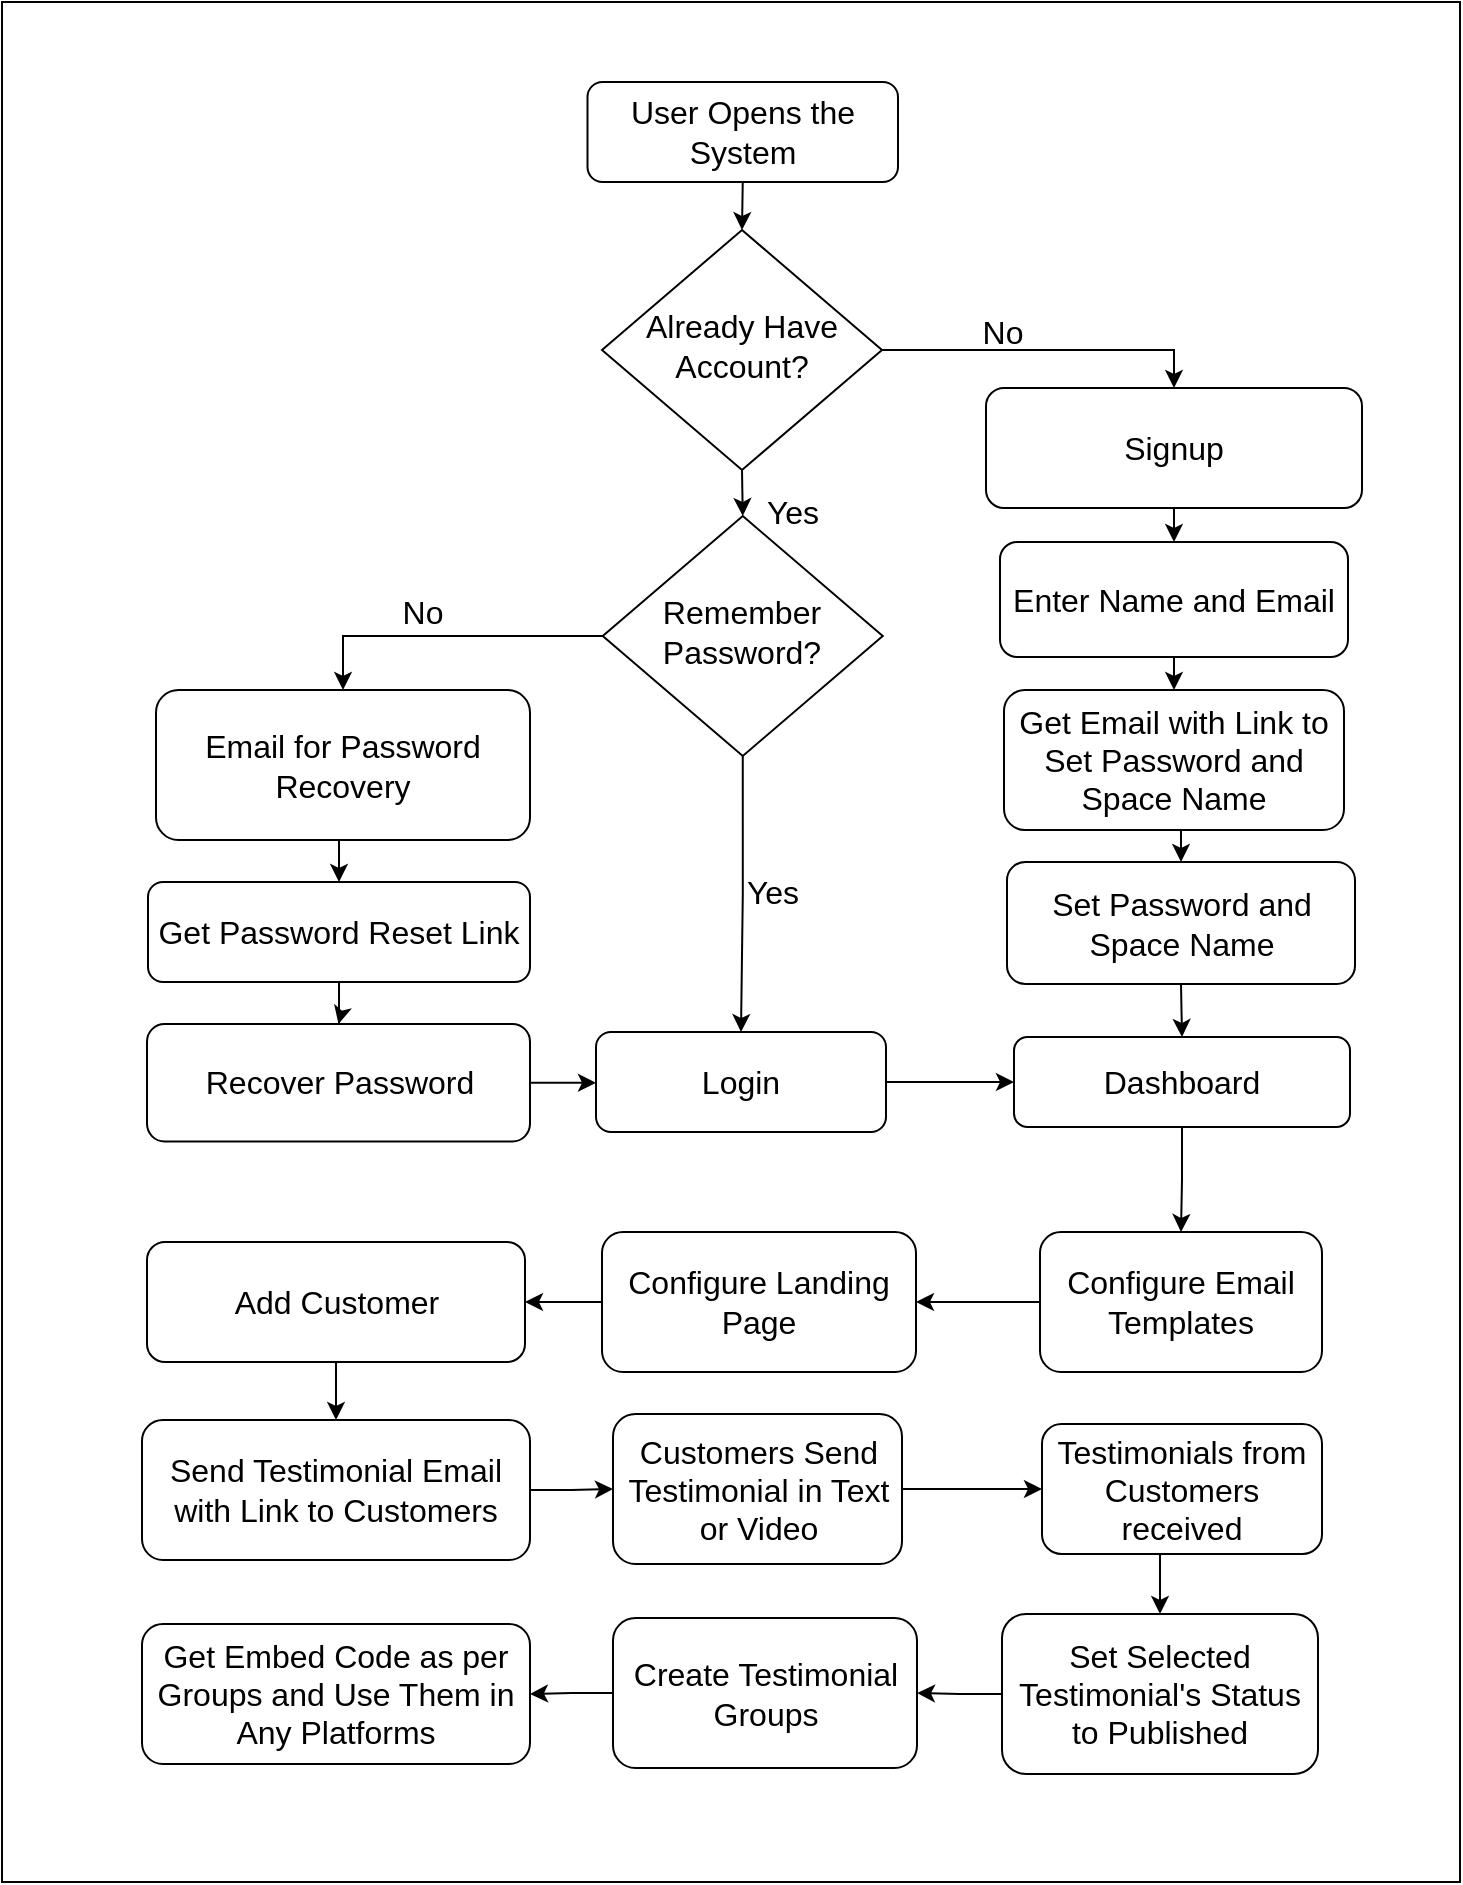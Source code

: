 <mxfile version="20.6.0" type="github">
  <diagram id="C5RBs43oDa-KdzZeNtuy" name="Page-1">
    <mxGraphModel dx="1787" dy="1718" grid="1" gridSize="10" guides="1" tooltips="1" connect="1" arrows="1" fold="1" page="1" pageScale="1" pageWidth="827" pageHeight="1169" math="0" shadow="0">
      <root>
        <mxCell id="WIyWlLk6GJQsqaUBKTNV-0" />
        <mxCell id="WIyWlLk6GJQsqaUBKTNV-1" parent="WIyWlLk6GJQsqaUBKTNV-0" />
        <mxCell id="RZ5qS3__V9IMr34pqo4k-74" value="" style="rounded=0;strokeWidth=1;fontSize=16;labelBorderColor=none;fontColor=none;noLabel=1;textOpacity=0;" vertex="1" parent="WIyWlLk6GJQsqaUBKTNV-1">
          <mxGeometry x="-40" y="-80" width="729" height="940" as="geometry" />
        </mxCell>
        <mxCell id="RZ5qS3__V9IMr34pqo4k-87" style="edgeStyle=orthogonalEdgeStyle;rounded=0;orthogonalLoop=1;jettySize=auto;html=1;exitX=0.5;exitY=1;exitDx=0;exitDy=0;entryX=0.5;entryY=0;entryDx=0;entryDy=0;strokeWidth=1;fontSize=16;fontColor=none;" edge="1" parent="WIyWlLk6GJQsqaUBKTNV-1" source="WIyWlLk6GJQsqaUBKTNV-6" target="RZ5qS3__V9IMr34pqo4k-76">
          <mxGeometry relative="1" as="geometry" />
        </mxCell>
        <mxCell id="RZ5qS3__V9IMr34pqo4k-95" style="edgeStyle=orthogonalEdgeStyle;rounded=0;orthogonalLoop=1;jettySize=auto;html=1;exitX=1;exitY=0.5;exitDx=0;exitDy=0;entryX=0.5;entryY=0;entryDx=0;entryDy=0;strokeWidth=1;fontSize=16;fontColor=none;" edge="1" parent="WIyWlLk6GJQsqaUBKTNV-1" source="WIyWlLk6GJQsqaUBKTNV-6" target="WIyWlLk6GJQsqaUBKTNV-7">
          <mxGeometry relative="1" as="geometry">
            <Array as="points">
              <mxPoint x="546" y="94" />
            </Array>
          </mxGeometry>
        </mxCell>
        <mxCell id="WIyWlLk6GJQsqaUBKTNV-6" value="Already Have Account?" style="rhombus;whiteSpace=wrap;html=1;shadow=0;fontFamily=Helvetica;fontSize=16;align=center;strokeWidth=1;spacing=6;spacingTop=-4;" parent="WIyWlLk6GJQsqaUBKTNV-1" vertex="1">
          <mxGeometry x="260" y="34" width="140" height="120" as="geometry" />
        </mxCell>
        <mxCell id="RZ5qS3__V9IMr34pqo4k-30" style="edgeStyle=orthogonalEdgeStyle;rounded=0;orthogonalLoop=1;jettySize=auto;html=1;exitX=0.5;exitY=1;exitDx=0;exitDy=0;entryX=0.5;entryY=0;entryDx=0;entryDy=0;strokeWidth=1;fontSize=16;" edge="1" parent="WIyWlLk6GJQsqaUBKTNV-1" source="WIyWlLk6GJQsqaUBKTNV-7" target="RZ5qS3__V9IMr34pqo4k-28">
          <mxGeometry relative="1" as="geometry" />
        </mxCell>
        <mxCell id="WIyWlLk6GJQsqaUBKTNV-7" value="Signup " style="rounded=1;whiteSpace=wrap;html=1;fontSize=16;glass=0;strokeWidth=1;shadow=0;" parent="WIyWlLk6GJQsqaUBKTNV-1" vertex="1">
          <mxGeometry x="452" y="113" width="188" height="60" as="geometry" />
        </mxCell>
        <mxCell id="RZ5qS3__V9IMr34pqo4k-73" style="edgeStyle=orthogonalEdgeStyle;rounded=0;orthogonalLoop=1;jettySize=auto;html=1;exitX=0.5;exitY=1;exitDx=0;exitDy=0;entryX=0.5;entryY=0;entryDx=0;entryDy=0;strokeWidth=1;fontSize=16;" edge="1" parent="WIyWlLk6GJQsqaUBKTNV-1" source="RZ5qS3__V9IMr34pqo4k-0" target="WIyWlLk6GJQsqaUBKTNV-6">
          <mxGeometry relative="1" as="geometry" />
        </mxCell>
        <mxCell id="RZ5qS3__V9IMr34pqo4k-0" value="User Opens the System" style="rounded=1;whiteSpace=wrap;html=1;fontSize=16;glass=0;strokeWidth=1;shadow=0;" vertex="1" parent="WIyWlLk6GJQsqaUBKTNV-1">
          <mxGeometry x="252.75" y="-40" width="155.25" height="50" as="geometry" />
        </mxCell>
        <mxCell id="RZ5qS3__V9IMr34pqo4k-4" value="&lt;div style=&quot;font-size: 16px;&quot;&gt;No&lt;/div&gt;" style="text;html=1;align=center;verticalAlign=middle;resizable=0;points=[];autosize=1;strokeColor=none;fillColor=none;strokeWidth=1;fontSize=16;" vertex="1" parent="WIyWlLk6GJQsqaUBKTNV-1">
          <mxGeometry x="440" y="70" width="40" height="30" as="geometry" />
        </mxCell>
        <mxCell id="RZ5qS3__V9IMr34pqo4k-26" style="edgeStyle=orthogonalEdgeStyle;rounded=0;orthogonalLoop=1;jettySize=auto;html=1;exitX=1;exitY=0.5;exitDx=0;exitDy=0;entryX=0;entryY=0.5;entryDx=0;entryDy=0;strokeWidth=1;fontSize=16;" edge="1" parent="WIyWlLk6GJQsqaUBKTNV-1" source="RZ5qS3__V9IMr34pqo4k-8" target="RZ5qS3__V9IMr34pqo4k-23">
          <mxGeometry relative="1" as="geometry" />
        </mxCell>
        <mxCell id="RZ5qS3__V9IMr34pqo4k-8" value="Login " style="rounded=1;whiteSpace=wrap;html=1;strokeWidth=1;fontSize=16;" vertex="1" parent="WIyWlLk6GJQsqaUBKTNV-1">
          <mxGeometry x="257" y="435" width="145" height="50" as="geometry" />
        </mxCell>
        <mxCell id="RZ5qS3__V9IMr34pqo4k-9" value="Yes" style="text;html=1;align=center;verticalAlign=middle;resizable=0;points=[];autosize=1;strokeColor=none;fillColor=none;strokeWidth=1;fontSize=16;" vertex="1" parent="WIyWlLk6GJQsqaUBKTNV-1">
          <mxGeometry x="330" y="160" width="50" height="30" as="geometry" />
        </mxCell>
        <mxCell id="RZ5qS3__V9IMr34pqo4k-72" style="edgeStyle=orthogonalEdgeStyle;rounded=0;orthogonalLoop=1;jettySize=auto;html=1;exitX=0.5;exitY=1;exitDx=0;exitDy=0;entryX=0.5;entryY=0;entryDx=0;entryDy=0;strokeWidth=1;fontSize=16;" edge="1" parent="WIyWlLk6GJQsqaUBKTNV-1" source="RZ5qS3__V9IMr34pqo4k-10" target="RZ5qS3__V9IMr34pqo4k-12">
          <mxGeometry relative="1" as="geometry" />
        </mxCell>
        <mxCell id="RZ5qS3__V9IMr34pqo4k-10" value="Email for Password Recovery" style="rounded=1;whiteSpace=wrap;html=1;fontSize=16;glass=0;strokeWidth=1;shadow=0;" vertex="1" parent="WIyWlLk6GJQsqaUBKTNV-1">
          <mxGeometry x="37" y="264" width="187" height="75" as="geometry" />
        </mxCell>
        <mxCell id="RZ5qS3__V9IMr34pqo4k-16" style="edgeStyle=orthogonalEdgeStyle;rounded=0;orthogonalLoop=1;jettySize=auto;html=1;entryX=0.5;entryY=0;entryDx=0;entryDy=0;strokeWidth=1;fontSize=16;" edge="1" parent="WIyWlLk6GJQsqaUBKTNV-1" source="RZ5qS3__V9IMr34pqo4k-12" target="RZ5qS3__V9IMr34pqo4k-13">
          <mxGeometry relative="1" as="geometry" />
        </mxCell>
        <mxCell id="RZ5qS3__V9IMr34pqo4k-12" value="Get Password Reset Link" style="rounded=1;whiteSpace=wrap;html=1;fontSize=16;glass=0;strokeWidth=1;shadow=0;" vertex="1" parent="WIyWlLk6GJQsqaUBKTNV-1">
          <mxGeometry x="33" y="360" width="191" height="50" as="geometry" />
        </mxCell>
        <mxCell id="RZ5qS3__V9IMr34pqo4k-71" style="edgeStyle=orthogonalEdgeStyle;rounded=0;orthogonalLoop=1;jettySize=auto;html=1;exitX=1;exitY=0.5;exitDx=0;exitDy=0;entryX=0;entryY=0.5;entryDx=0;entryDy=0;strokeWidth=1;fontSize=16;" edge="1" parent="WIyWlLk6GJQsqaUBKTNV-1" source="RZ5qS3__V9IMr34pqo4k-13" target="RZ5qS3__V9IMr34pqo4k-8">
          <mxGeometry relative="1" as="geometry" />
        </mxCell>
        <mxCell id="RZ5qS3__V9IMr34pqo4k-13" value="Recover Password" style="rounded=1;whiteSpace=wrap;html=1;fontSize=16;glass=0;strokeWidth=1;shadow=0;" vertex="1" parent="WIyWlLk6GJQsqaUBKTNV-1">
          <mxGeometry x="32.5" y="431" width="191.5" height="58.75" as="geometry" />
        </mxCell>
        <mxCell id="RZ5qS3__V9IMr34pqo4k-53" style="edgeStyle=orthogonalEdgeStyle;rounded=0;orthogonalLoop=1;jettySize=auto;html=1;exitX=0.5;exitY=1;exitDx=0;exitDy=0;entryX=0.5;entryY=0;entryDx=0;entryDy=0;strokeWidth=1;fontSize=16;" edge="1" parent="WIyWlLk6GJQsqaUBKTNV-1" source="RZ5qS3__V9IMr34pqo4k-23" target="RZ5qS3__V9IMr34pqo4k-33">
          <mxGeometry relative="1" as="geometry" />
        </mxCell>
        <mxCell id="RZ5qS3__V9IMr34pqo4k-23" value="Dashboard" style="rounded=1;whiteSpace=wrap;html=1;fontSize=16;glass=0;strokeWidth=1;shadow=0;" vertex="1" parent="WIyWlLk6GJQsqaUBKTNV-1">
          <mxGeometry x="466" y="437.5" width="168" height="45" as="geometry" />
        </mxCell>
        <mxCell id="RZ5qS3__V9IMr34pqo4k-31" style="edgeStyle=orthogonalEdgeStyle;rounded=0;orthogonalLoop=1;jettySize=auto;html=1;exitX=0.5;exitY=1;exitDx=0;exitDy=0;entryX=0.5;entryY=0;entryDx=0;entryDy=0;strokeWidth=1;fontSize=16;" edge="1" parent="WIyWlLk6GJQsqaUBKTNV-1" source="RZ5qS3__V9IMr34pqo4k-28" target="RZ5qS3__V9IMr34pqo4k-29">
          <mxGeometry relative="1" as="geometry" />
        </mxCell>
        <mxCell id="RZ5qS3__V9IMr34pqo4k-28" value="Enter Name and Email " style="rounded=1;whiteSpace=wrap;html=1;fontSize=16;glass=0;strokeWidth=1;shadow=0;" vertex="1" parent="WIyWlLk6GJQsqaUBKTNV-1">
          <mxGeometry x="459" y="190" width="174" height="57.5" as="geometry" />
        </mxCell>
        <mxCell id="RZ5qS3__V9IMr34pqo4k-96" style="edgeStyle=orthogonalEdgeStyle;rounded=0;orthogonalLoop=1;jettySize=auto;html=1;exitX=0.5;exitY=1;exitDx=0;exitDy=0;entryX=0.5;entryY=0;entryDx=0;entryDy=0;strokeWidth=1;fontSize=16;fontColor=none;" edge="1" parent="WIyWlLk6GJQsqaUBKTNV-1" source="RZ5qS3__V9IMr34pqo4k-29" target="RZ5qS3__V9IMr34pqo4k-94">
          <mxGeometry relative="1" as="geometry" />
        </mxCell>
        <mxCell id="RZ5qS3__V9IMr34pqo4k-29" value="Get Email with Link to Set Password and Space Name" style="rounded=1;whiteSpace=wrap;html=1;fontSize=16;glass=0;strokeWidth=1;shadow=0;" vertex="1" parent="WIyWlLk6GJQsqaUBKTNV-1">
          <mxGeometry x="461" y="264" width="170" height="70" as="geometry" />
        </mxCell>
        <mxCell id="RZ5qS3__V9IMr34pqo4k-50" style="edgeStyle=orthogonalEdgeStyle;rounded=0;orthogonalLoop=1;jettySize=auto;html=1;exitX=0;exitY=0.5;exitDx=0;exitDy=0;entryX=1;entryY=0.5;entryDx=0;entryDy=0;strokeWidth=1;fontSize=16;" edge="1" parent="WIyWlLk6GJQsqaUBKTNV-1" source="RZ5qS3__V9IMr34pqo4k-33" target="RZ5qS3__V9IMr34pqo4k-35">
          <mxGeometry relative="1" as="geometry" />
        </mxCell>
        <mxCell id="RZ5qS3__V9IMr34pqo4k-33" value="Configure Email Templates" style="rounded=1;whiteSpace=wrap;html=1;fontSize=16;glass=0;strokeWidth=1;shadow=0;" vertex="1" parent="WIyWlLk6GJQsqaUBKTNV-1">
          <mxGeometry x="479" y="535" width="141" height="70" as="geometry" />
        </mxCell>
        <mxCell id="RZ5qS3__V9IMr34pqo4k-51" style="edgeStyle=orthogonalEdgeStyle;rounded=0;orthogonalLoop=1;jettySize=auto;html=1;exitX=0;exitY=0.5;exitDx=0;exitDy=0;entryX=1;entryY=0.5;entryDx=0;entryDy=0;strokeWidth=1;fontSize=16;" edge="1" parent="WIyWlLk6GJQsqaUBKTNV-1" source="RZ5qS3__V9IMr34pqo4k-35" target="RZ5qS3__V9IMr34pqo4k-37">
          <mxGeometry relative="1" as="geometry" />
        </mxCell>
        <mxCell id="RZ5qS3__V9IMr34pqo4k-35" value="Configure Landing Page" style="rounded=1;whiteSpace=wrap;html=1;fontSize=16;glass=0;strokeWidth=1;shadow=0;" vertex="1" parent="WIyWlLk6GJQsqaUBKTNV-1">
          <mxGeometry x="260" y="535" width="157" height="70" as="geometry" />
        </mxCell>
        <mxCell id="RZ5qS3__V9IMr34pqo4k-57" style="edgeStyle=orthogonalEdgeStyle;rounded=0;orthogonalLoop=1;jettySize=auto;html=1;exitX=0.5;exitY=1;exitDx=0;exitDy=0;entryX=0.5;entryY=0;entryDx=0;entryDy=0;strokeWidth=1;fontSize=16;" edge="1" parent="WIyWlLk6GJQsqaUBKTNV-1" source="RZ5qS3__V9IMr34pqo4k-37" target="RZ5qS3__V9IMr34pqo4k-43">
          <mxGeometry relative="1" as="geometry" />
        </mxCell>
        <mxCell id="RZ5qS3__V9IMr34pqo4k-37" value="Add Customer" style="rounded=1;whiteSpace=wrap;html=1;fontSize=16;glass=0;strokeWidth=1;shadow=0;" vertex="1" parent="WIyWlLk6GJQsqaUBKTNV-1">
          <mxGeometry x="32.5" y="540" width="189" height="60" as="geometry" />
        </mxCell>
        <mxCell id="RZ5qS3__V9IMr34pqo4k-58" style="edgeStyle=orthogonalEdgeStyle;rounded=0;orthogonalLoop=1;jettySize=auto;html=1;exitX=1;exitY=0.5;exitDx=0;exitDy=0;entryX=0;entryY=0.5;entryDx=0;entryDy=0;strokeWidth=1;fontSize=16;" edge="1" parent="WIyWlLk6GJQsqaUBKTNV-1" source="RZ5qS3__V9IMr34pqo4k-43" target="RZ5qS3__V9IMr34pqo4k-44">
          <mxGeometry relative="1" as="geometry" />
        </mxCell>
        <mxCell id="RZ5qS3__V9IMr34pqo4k-43" value="Send Testimonial Email with Link to Customers" style="rounded=1;whiteSpace=wrap;html=1;fontSize=16;glass=0;strokeWidth=1;shadow=0;" vertex="1" parent="WIyWlLk6GJQsqaUBKTNV-1">
          <mxGeometry x="30" y="629" width="194" height="70" as="geometry" />
        </mxCell>
        <mxCell id="RZ5qS3__V9IMr34pqo4k-61" style="edgeStyle=orthogonalEdgeStyle;rounded=0;orthogonalLoop=1;jettySize=auto;html=1;exitX=1;exitY=0.5;exitDx=0;exitDy=0;entryX=0;entryY=0.5;entryDx=0;entryDy=0;strokeWidth=1;fontSize=16;" edge="1" parent="WIyWlLk6GJQsqaUBKTNV-1" source="RZ5qS3__V9IMr34pqo4k-44" target="RZ5qS3__V9IMr34pqo4k-45">
          <mxGeometry relative="1" as="geometry" />
        </mxCell>
        <mxCell id="RZ5qS3__V9IMr34pqo4k-44" value="Customers Send Testimonial in Text or Video" style="rounded=1;whiteSpace=wrap;html=1;fontSize=16;glass=0;strokeWidth=1;shadow=0;" vertex="1" parent="WIyWlLk6GJQsqaUBKTNV-1">
          <mxGeometry x="265.5" y="626" width="144.5" height="75" as="geometry" />
        </mxCell>
        <mxCell id="RZ5qS3__V9IMr34pqo4k-62" style="edgeStyle=orthogonalEdgeStyle;rounded=0;orthogonalLoop=1;jettySize=auto;html=1;exitX=0.5;exitY=1;exitDx=0;exitDy=0;entryX=0.5;entryY=0;entryDx=0;entryDy=0;strokeWidth=1;fontSize=16;" edge="1" parent="WIyWlLk6GJQsqaUBKTNV-1" source="RZ5qS3__V9IMr34pqo4k-45" target="RZ5qS3__V9IMr34pqo4k-46">
          <mxGeometry relative="1" as="geometry" />
        </mxCell>
        <mxCell id="RZ5qS3__V9IMr34pqo4k-45" value="Testimonials from Customers received" style="rounded=1;whiteSpace=wrap;html=1;fontSize=16;glass=0;strokeWidth=1;shadow=0;" vertex="1" parent="WIyWlLk6GJQsqaUBKTNV-1">
          <mxGeometry x="480" y="631" width="140" height="65" as="geometry" />
        </mxCell>
        <mxCell id="RZ5qS3__V9IMr34pqo4k-63" style="edgeStyle=orthogonalEdgeStyle;rounded=0;orthogonalLoop=1;jettySize=auto;html=1;exitX=0;exitY=0.5;exitDx=0;exitDy=0;entryX=1;entryY=0.5;entryDx=0;entryDy=0;strokeWidth=1;fontSize=16;" edge="1" parent="WIyWlLk6GJQsqaUBKTNV-1" source="RZ5qS3__V9IMr34pqo4k-46" target="RZ5qS3__V9IMr34pqo4k-47">
          <mxGeometry relative="1" as="geometry" />
        </mxCell>
        <mxCell id="RZ5qS3__V9IMr34pqo4k-46" value="Set Selected Testimonial&#39;s Status to Published" style="rounded=1;whiteSpace=wrap;html=1;fontSize=16;glass=0;strokeWidth=1;shadow=0;" vertex="1" parent="WIyWlLk6GJQsqaUBKTNV-1">
          <mxGeometry x="460" y="726" width="158" height="80" as="geometry" />
        </mxCell>
        <mxCell id="RZ5qS3__V9IMr34pqo4k-64" style="edgeStyle=orthogonalEdgeStyle;rounded=0;orthogonalLoop=1;jettySize=auto;html=1;exitX=0;exitY=0.5;exitDx=0;exitDy=0;entryX=1;entryY=0.5;entryDx=0;entryDy=0;strokeWidth=1;fontSize=16;" edge="1" parent="WIyWlLk6GJQsqaUBKTNV-1" source="RZ5qS3__V9IMr34pqo4k-47" target="RZ5qS3__V9IMr34pqo4k-48">
          <mxGeometry relative="1" as="geometry" />
        </mxCell>
        <mxCell id="RZ5qS3__V9IMr34pqo4k-47" value="Create Testimonial Groups" style="rounded=1;whiteSpace=wrap;html=1;fontSize=16;glass=0;strokeWidth=1;shadow=0;" vertex="1" parent="WIyWlLk6GJQsqaUBKTNV-1">
          <mxGeometry x="265.5" y="728" width="152" height="75" as="geometry" />
        </mxCell>
        <mxCell id="RZ5qS3__V9IMr34pqo4k-48" value="Get Embed Code as per Groups and Use Them in Any Platforms" style="rounded=1;whiteSpace=wrap;html=1;fontSize=16;glass=0;strokeWidth=1;shadow=0;" vertex="1" parent="WIyWlLk6GJQsqaUBKTNV-1">
          <mxGeometry x="30" y="731" width="194" height="70" as="geometry" />
        </mxCell>
        <mxCell id="RZ5qS3__V9IMr34pqo4k-88" style="edgeStyle=orthogonalEdgeStyle;rounded=0;orthogonalLoop=1;jettySize=auto;html=1;exitX=0.5;exitY=1;exitDx=0;exitDy=0;entryX=0.5;entryY=0;entryDx=0;entryDy=0;strokeWidth=1;fontSize=16;fontColor=none;" edge="1" parent="WIyWlLk6GJQsqaUBKTNV-1" source="RZ5qS3__V9IMr34pqo4k-76" target="RZ5qS3__V9IMr34pqo4k-8">
          <mxGeometry relative="1" as="geometry" />
        </mxCell>
        <mxCell id="RZ5qS3__V9IMr34pqo4k-89" style="edgeStyle=orthogonalEdgeStyle;rounded=0;orthogonalLoop=1;jettySize=auto;html=1;exitX=0;exitY=0.5;exitDx=0;exitDy=0;entryX=0.5;entryY=0;entryDx=0;entryDy=0;strokeWidth=1;fontSize=16;fontColor=none;" edge="1" parent="WIyWlLk6GJQsqaUBKTNV-1" source="RZ5qS3__V9IMr34pqo4k-76" target="RZ5qS3__V9IMr34pqo4k-10">
          <mxGeometry relative="1" as="geometry" />
        </mxCell>
        <mxCell id="RZ5qS3__V9IMr34pqo4k-76" value="Remember Password?" style="rhombus;whiteSpace=wrap;html=1;shadow=0;fontFamily=Helvetica;fontSize=16;align=center;strokeWidth=1;spacing=6;spacingTop=-4;" vertex="1" parent="WIyWlLk6GJQsqaUBKTNV-1">
          <mxGeometry x="260.38" y="177" width="140" height="120" as="geometry" />
        </mxCell>
        <mxCell id="RZ5qS3__V9IMr34pqo4k-90" value="&lt;div style=&quot;font-size: 16px;&quot;&gt;No&lt;/div&gt;" style="text;html=1;align=center;verticalAlign=middle;resizable=0;points=[];autosize=1;strokeColor=none;fillColor=none;strokeWidth=1;fontSize=16;" vertex="1" parent="WIyWlLk6GJQsqaUBKTNV-1">
          <mxGeometry x="150" y="210" width="40" height="30" as="geometry" />
        </mxCell>
        <mxCell id="RZ5qS3__V9IMr34pqo4k-91" value="Yes" style="text;html=1;align=center;verticalAlign=middle;resizable=0;points=[];autosize=1;strokeColor=none;fillColor=none;strokeWidth=1;fontSize=16;" vertex="1" parent="WIyWlLk6GJQsqaUBKTNV-1">
          <mxGeometry x="320" y="350" width="50" height="30" as="geometry" />
        </mxCell>
        <mxCell id="RZ5qS3__V9IMr34pqo4k-97" style="edgeStyle=orthogonalEdgeStyle;rounded=0;orthogonalLoop=1;jettySize=auto;html=1;exitX=0.5;exitY=1;exitDx=0;exitDy=0;entryX=0.5;entryY=0;entryDx=0;entryDy=0;strokeWidth=1;fontSize=16;fontColor=none;" edge="1" parent="WIyWlLk6GJQsqaUBKTNV-1" source="RZ5qS3__V9IMr34pqo4k-94" target="RZ5qS3__V9IMr34pqo4k-23">
          <mxGeometry relative="1" as="geometry" />
        </mxCell>
        <mxCell id="RZ5qS3__V9IMr34pqo4k-94" value="Set Password and Space Name" style="rounded=1;whiteSpace=wrap;html=1;fontSize=16;glass=0;strokeWidth=1;shadow=0;" vertex="1" parent="WIyWlLk6GJQsqaUBKTNV-1">
          <mxGeometry x="462.5" y="350" width="174" height="61" as="geometry" />
        </mxCell>
      </root>
    </mxGraphModel>
  </diagram>
</mxfile>
